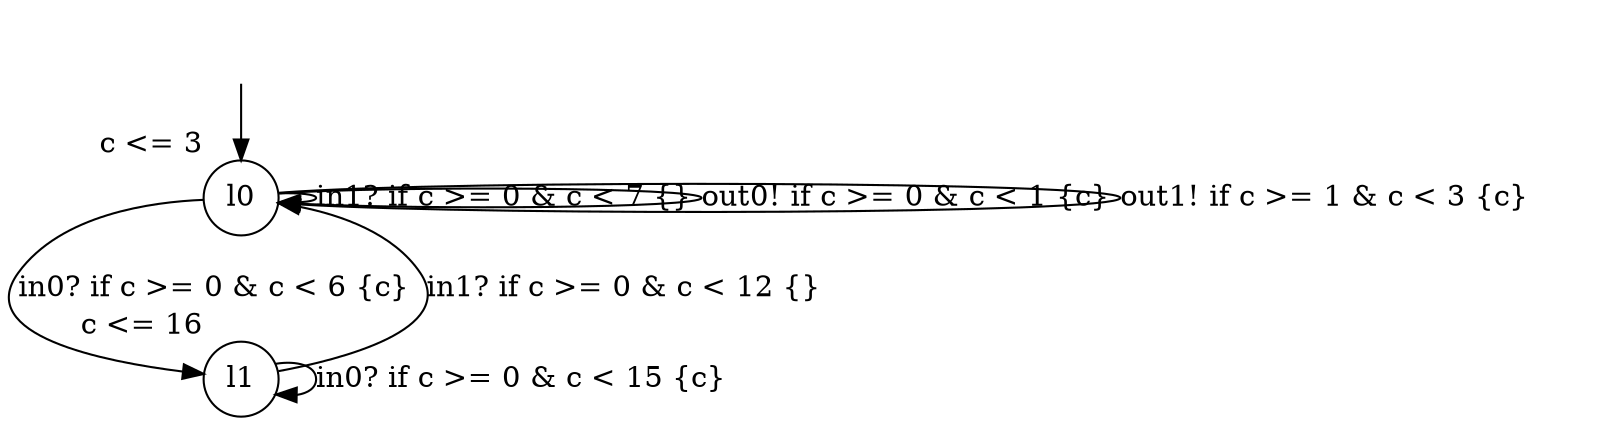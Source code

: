digraph g {
__start0 [label="" shape="none"];
l0 [shape="circle" margin=0 label="l0", xlabel="c <= 3"];
l1 [shape="circle" margin=0 label="l1", xlabel="c <= 16"];
l0 -> l0 [label="in1? if c >= 0 & c < 7 {} "];
l0 -> l0 [label="out0! if c >= 0 & c < 1 {c} "];
l0 -> l0 [label="out1! if c >= 1 & c < 3 {c} "];
l0 -> l1 [label="in0? if c >= 0 & c < 6 {c} "];
l1 -> l1 [label="in0? if c >= 0 & c < 15 {c} "];
l1 -> l0 [label="in1? if c >= 0 & c < 12 {} "];
__start0 -> l0;
}
